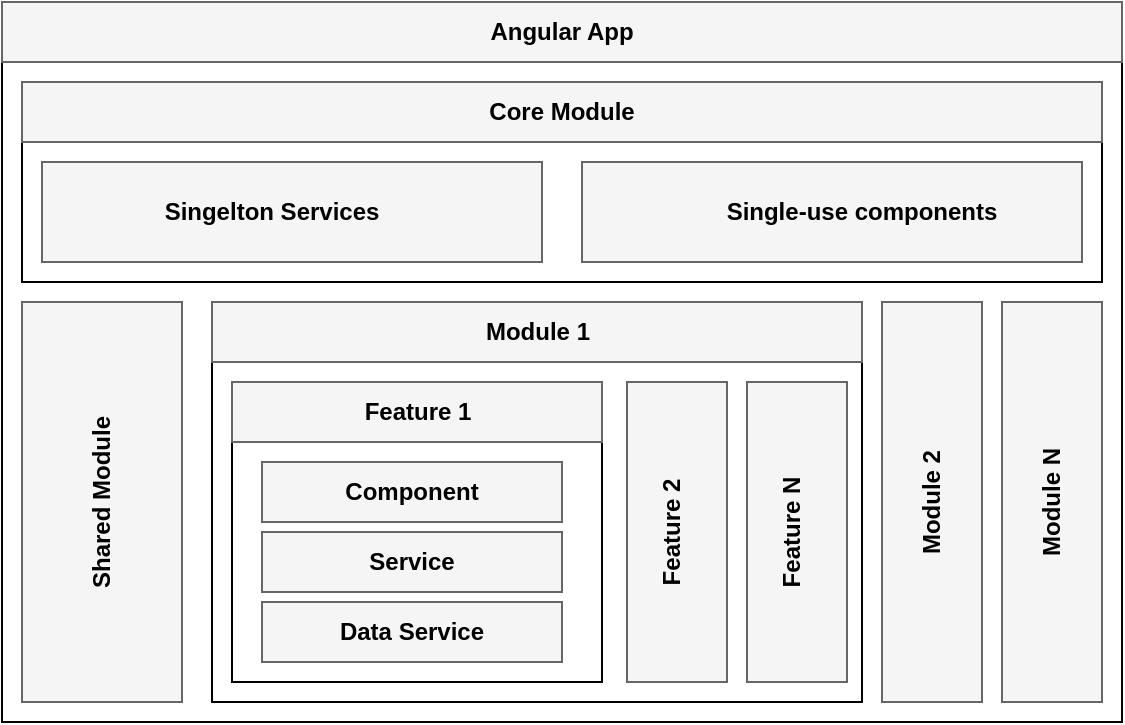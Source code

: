 <mxfile version="20.7.2" type="device"><diagram id="JgGWM6w2TGAco8uuVwJ8" name="Страница 1"><mxGraphModel dx="1302" dy="698" grid="0" gridSize="10" guides="1" tooltips="1" connect="1" arrows="1" fold="1" page="0" pageScale="1" pageWidth="1400" pageHeight="850" math="0" shadow="0"><root><mxCell id="0"/><mxCell id="1" parent="0"/><mxCell id="2iF1klamqjYLiWfj0sUi-1" value="" style="rounded=0;whiteSpace=wrap;html=1;" vertex="1" parent="1"><mxGeometry x="200" y="200" width="560" height="360" as="geometry"/></mxCell><mxCell id="2iF1klamqjYLiWfj0sUi-2" value="" style="rounded=0;whiteSpace=wrap;html=1;fillColor=#f5f5f5;fontColor=#333333;strokeColor=#666666;" vertex="1" parent="1"><mxGeometry x="200" y="200" width="560" height="30" as="geometry"/></mxCell><mxCell id="2iF1klamqjYLiWfj0sUi-3" value="" style="rounded=0;whiteSpace=wrap;html=1;" vertex="1" parent="1"><mxGeometry x="210" y="240" width="540" height="100" as="geometry"/></mxCell><mxCell id="2iF1klamqjYLiWfj0sUi-4" value="" style="rounded=0;whiteSpace=wrap;html=1;fillColor=#f5f5f5;fontColor=#333333;strokeColor=#666666;" vertex="1" parent="1"><mxGeometry x="210" y="240" width="540" height="30" as="geometry"/></mxCell><mxCell id="2iF1klamqjYLiWfj0sUi-5" value="" style="rounded=0;whiteSpace=wrap;html=1;fillColor=#f5f5f5;fontColor=#333333;strokeColor=#666666;" vertex="1" parent="1"><mxGeometry x="220" y="280" width="250" height="50" as="geometry"/></mxCell><mxCell id="2iF1klamqjYLiWfj0sUi-6" value="" style="rounded=0;whiteSpace=wrap;html=1;fillColor=#f5f5f5;fontColor=#333333;strokeColor=#666666;" vertex="1" parent="1"><mxGeometry x="490" y="280" width="250" height="50" as="geometry"/></mxCell><mxCell id="2iF1klamqjYLiWfj0sUi-7" value="" style="rounded=0;whiteSpace=wrap;html=1;fillColor=#f5f5f5;fontColor=#333333;strokeColor=#666666;" vertex="1" parent="1"><mxGeometry x="210" y="350" width="80" height="200" as="geometry"/></mxCell><mxCell id="2iF1klamqjYLiWfj0sUi-8" value="" style="rounded=0;whiteSpace=wrap;html=1;" vertex="1" parent="1"><mxGeometry x="305" y="350" width="325" height="200" as="geometry"/></mxCell><mxCell id="2iF1klamqjYLiWfj0sUi-9" value="" style="rounded=0;whiteSpace=wrap;html=1;fillColor=#f5f5f5;fontColor=#333333;strokeColor=#666666;" vertex="1" parent="1"><mxGeometry x="640" y="350" width="50" height="200" as="geometry"/></mxCell><mxCell id="2iF1klamqjYLiWfj0sUi-10" value="" style="rounded=0;whiteSpace=wrap;html=1;fillColor=#f5f5f5;fontColor=#333333;strokeColor=#666666;" vertex="1" parent="1"><mxGeometry x="700" y="350" width="50" height="200" as="geometry"/></mxCell><mxCell id="2iF1klamqjYLiWfj0sUi-11" value="&lt;b&gt;Angular App&lt;/b&gt;" style="text;html=1;strokeColor=none;fillColor=none;align=center;verticalAlign=middle;whiteSpace=wrap;rounded=0;" vertex="1" parent="1"><mxGeometry x="415" y="200" width="130" height="30" as="geometry"/></mxCell><mxCell id="2iF1klamqjYLiWfj0sUi-12" value="&lt;b&gt;Core Module&lt;/b&gt;" style="text;html=1;strokeColor=none;fillColor=none;align=center;verticalAlign=middle;whiteSpace=wrap;rounded=0;" vertex="1" parent="1"><mxGeometry x="415" y="240" width="130" height="30" as="geometry"/></mxCell><mxCell id="2iF1klamqjYLiWfj0sUi-13" value="&lt;b&gt;Shared Module&lt;/b&gt;" style="text;html=1;strokeColor=none;fillColor=none;align=center;verticalAlign=middle;whiteSpace=wrap;rounded=0;rotation=-90;" vertex="1" parent="1"><mxGeometry x="185" y="435" width="130" height="30" as="geometry"/></mxCell><mxCell id="2iF1klamqjYLiWfj0sUi-14" value="&lt;b&gt;Module 2&lt;/b&gt;" style="text;html=1;strokeColor=none;fillColor=none;align=center;verticalAlign=middle;whiteSpace=wrap;rounded=0;rotation=-90;" vertex="1" parent="1"><mxGeometry x="600" y="435" width="130" height="30" as="geometry"/></mxCell><mxCell id="2iF1klamqjYLiWfj0sUi-15" value="&lt;b&gt;Module N&lt;/b&gt;" style="text;html=1;strokeColor=none;fillColor=none;align=center;verticalAlign=middle;whiteSpace=wrap;rounded=0;rotation=-90;" vertex="1" parent="1"><mxGeometry x="660" y="435" width="130" height="30" as="geometry"/></mxCell><mxCell id="2iF1klamqjYLiWfj0sUi-16" value="" style="rounded=0;whiteSpace=wrap;html=1;fillColor=#f5f5f5;fontColor=#333333;strokeColor=#666666;" vertex="1" parent="1"><mxGeometry x="305" y="350" width="325" height="30" as="geometry"/></mxCell><mxCell id="2iF1klamqjYLiWfj0sUi-18" value="&lt;b&gt;Module 1&lt;/b&gt;" style="text;html=1;strokeColor=none;fillColor=none;align=center;verticalAlign=middle;whiteSpace=wrap;rounded=0;" vertex="1" parent="1"><mxGeometry x="402.5" y="350" width="130" height="30" as="geometry"/></mxCell><mxCell id="2iF1klamqjYLiWfj0sUi-20" value="&lt;b&gt;Singelton Services&lt;/b&gt;" style="text;html=1;strokeColor=none;fillColor=none;align=center;verticalAlign=middle;whiteSpace=wrap;rounded=0;" vertex="1" parent="1"><mxGeometry x="270" y="290" width="130" height="30" as="geometry"/></mxCell><mxCell id="2iF1klamqjYLiWfj0sUi-21" value="&lt;b&gt;Single-use components&lt;/b&gt;" style="text;html=1;strokeColor=none;fillColor=none;align=center;verticalAlign=middle;whiteSpace=wrap;rounded=0;" vertex="1" parent="1"><mxGeometry x="550" y="290" width="160" height="30" as="geometry"/></mxCell><mxCell id="2iF1klamqjYLiWfj0sUi-22" value="" style="rounded=0;whiteSpace=wrap;html=1;" vertex="1" parent="1"><mxGeometry x="315" y="390" width="185" height="150" as="geometry"/></mxCell><mxCell id="2iF1klamqjYLiWfj0sUi-23" value="" style="rounded=0;whiteSpace=wrap;html=1;fillColor=#f5f5f5;fontColor=#333333;strokeColor=#666666;" vertex="1" parent="1"><mxGeometry x="315" y="390" width="185" height="30" as="geometry"/></mxCell><mxCell id="2iF1klamqjYLiWfj0sUi-24" value="&lt;b&gt;Feature 1&lt;/b&gt;" style="text;html=1;strokeColor=none;fillColor=none;align=center;verticalAlign=middle;whiteSpace=wrap;rounded=0;" vertex="1" parent="1"><mxGeometry x="342.5" y="390" width="130" height="30" as="geometry"/></mxCell><mxCell id="2iF1klamqjYLiWfj0sUi-25" value="" style="rounded=0;whiteSpace=wrap;html=1;fillColor=#f5f5f5;fontColor=#333333;strokeColor=#666666;" vertex="1" parent="1"><mxGeometry x="330" y="465" width="150" height="30" as="geometry"/></mxCell><mxCell id="2iF1klamqjYLiWfj0sUi-26" value="" style="rounded=0;whiteSpace=wrap;html=1;fillColor=#f5f5f5;fontColor=#333333;strokeColor=#666666;" vertex="1" parent="1"><mxGeometry x="330" y="500" width="150" height="30" as="geometry"/></mxCell><mxCell id="2iF1klamqjYLiWfj0sUi-27" value="&lt;b&gt;Service&lt;/b&gt;" style="text;html=1;strokeColor=none;fillColor=none;align=center;verticalAlign=middle;whiteSpace=wrap;rounded=0;" vertex="1" parent="1"><mxGeometry x="340" y="465" width="130" height="30" as="geometry"/></mxCell><mxCell id="2iF1klamqjYLiWfj0sUi-28" value="&lt;b&gt;Data Service&lt;/b&gt;" style="text;html=1;strokeColor=none;fillColor=none;align=center;verticalAlign=middle;whiteSpace=wrap;rounded=0;" vertex="1" parent="1"><mxGeometry x="340" y="500" width="130" height="30" as="geometry"/></mxCell><mxCell id="2iF1klamqjYLiWfj0sUi-29" value="" style="rounded=0;whiteSpace=wrap;html=1;fillColor=#f5f5f5;fontColor=#333333;strokeColor=#666666;" vertex="1" parent="1"><mxGeometry x="330" y="430" width="150" height="30" as="geometry"/></mxCell><mxCell id="2iF1klamqjYLiWfj0sUi-30" value="&lt;b&gt;Component&lt;/b&gt;" style="text;html=1;strokeColor=none;fillColor=none;align=center;verticalAlign=middle;whiteSpace=wrap;rounded=0;" vertex="1" parent="1"><mxGeometry x="340" y="430" width="130" height="30" as="geometry"/></mxCell><mxCell id="2iF1klamqjYLiWfj0sUi-31" value="" style="rounded=0;whiteSpace=wrap;html=1;fillColor=#f5f5f5;fontColor=#333333;strokeColor=#666666;" vertex="1" parent="1"><mxGeometry x="512.5" y="390" width="50" height="150" as="geometry"/></mxCell><mxCell id="2iF1klamqjYLiWfj0sUi-32" value="&lt;b&gt;Feature 2&lt;/b&gt;" style="text;html=1;strokeColor=none;fillColor=none;align=center;verticalAlign=middle;whiteSpace=wrap;rounded=0;rotation=-90;" vertex="1" parent="1"><mxGeometry x="470" y="450" width="130" height="30" as="geometry"/></mxCell><mxCell id="2iF1klamqjYLiWfj0sUi-33" value="" style="rounded=0;whiteSpace=wrap;html=1;fillColor=#f5f5f5;fontColor=#333333;strokeColor=#666666;" vertex="1" parent="1"><mxGeometry x="572.5" y="390" width="50" height="150" as="geometry"/></mxCell><mxCell id="2iF1klamqjYLiWfj0sUi-34" value="&lt;b&gt;Feature N&lt;/b&gt;" style="text;html=1;strokeColor=none;fillColor=none;align=center;verticalAlign=middle;whiteSpace=wrap;rounded=0;rotation=-90;" vertex="1" parent="1"><mxGeometry x="530" y="450" width="130" height="30" as="geometry"/></mxCell></root></mxGraphModel></diagram></mxfile>